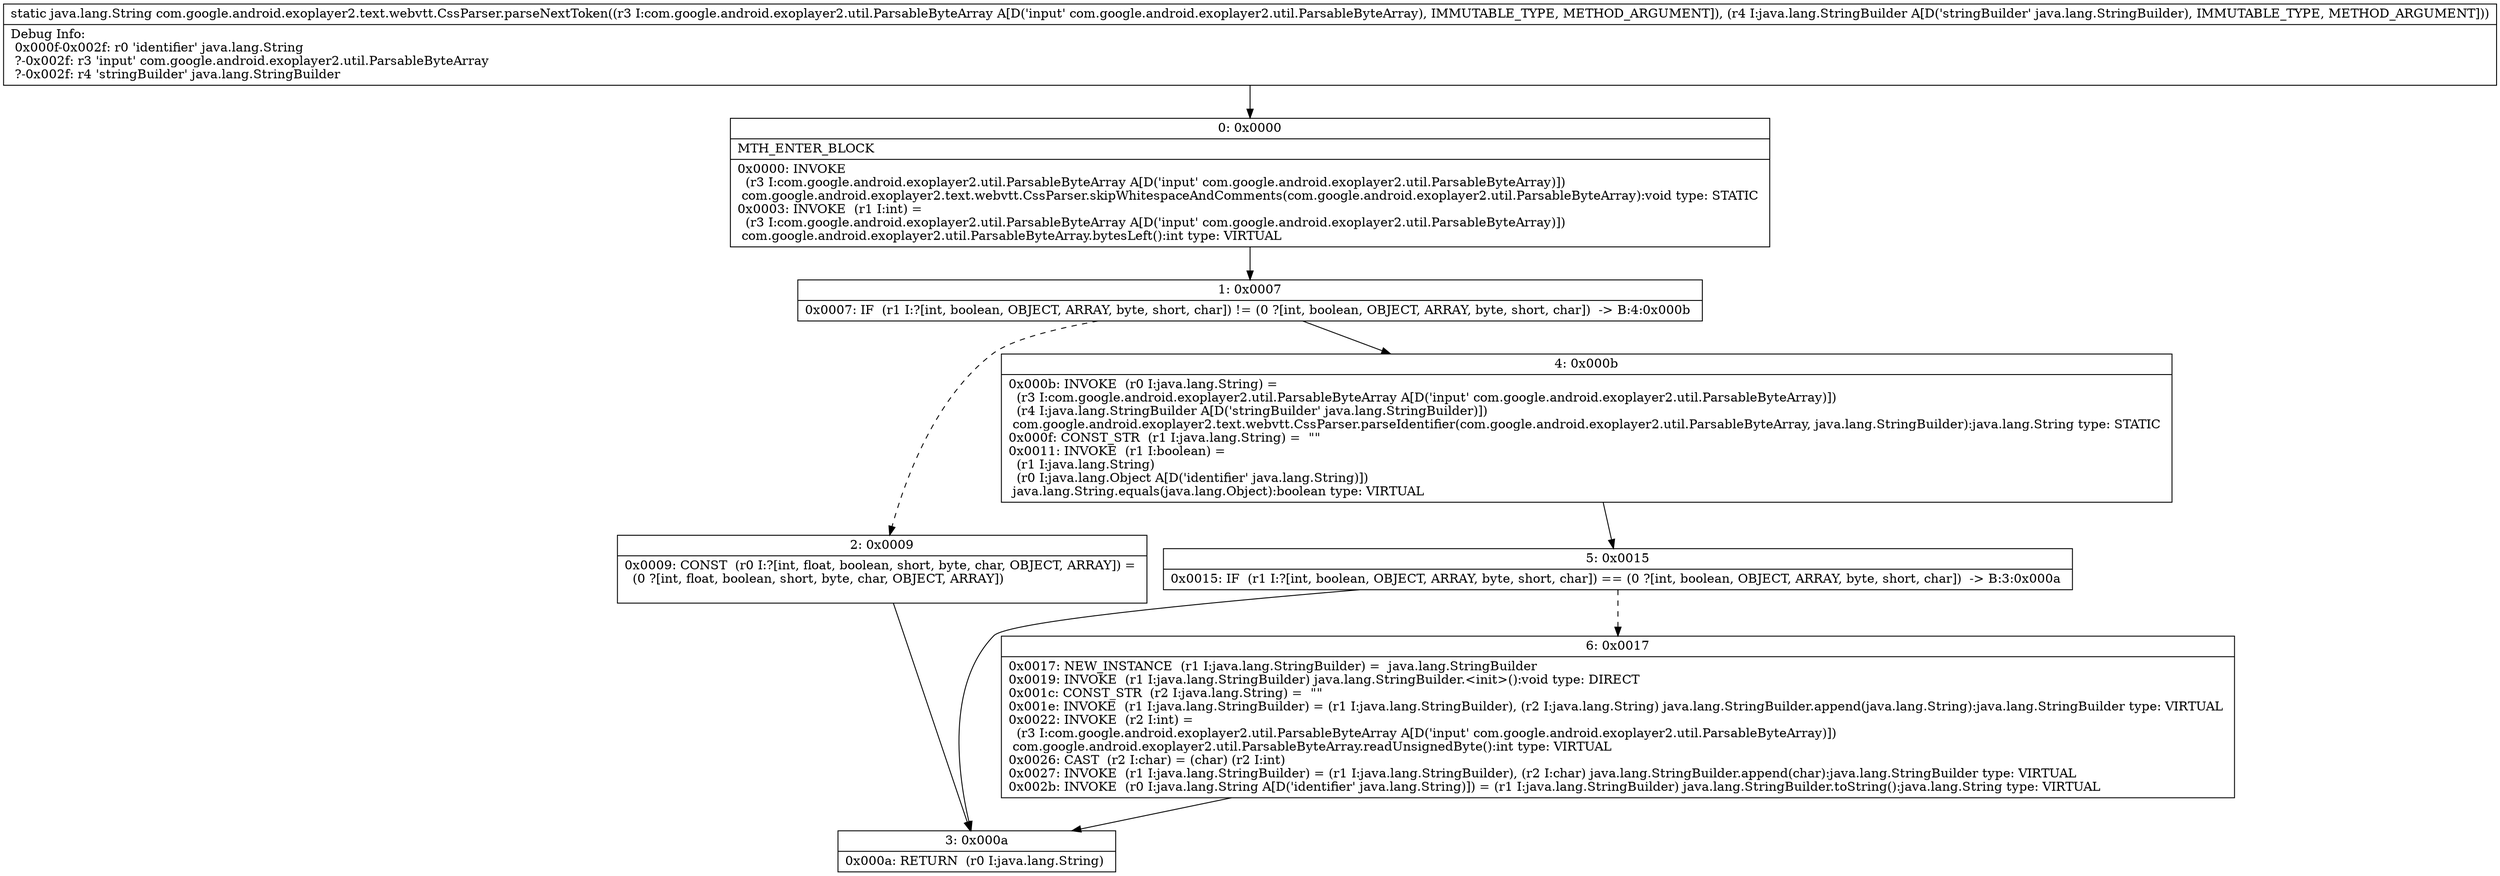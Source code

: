 digraph "CFG forcom.google.android.exoplayer2.text.webvtt.CssParser.parseNextToken(Lcom\/google\/android\/exoplayer2\/util\/ParsableByteArray;Ljava\/lang\/StringBuilder;)Ljava\/lang\/String;" {
Node_0 [shape=record,label="{0\:\ 0x0000|MTH_ENTER_BLOCK\l|0x0000: INVOKE  \l  (r3 I:com.google.android.exoplayer2.util.ParsableByteArray A[D('input' com.google.android.exoplayer2.util.ParsableByteArray)])\l com.google.android.exoplayer2.text.webvtt.CssParser.skipWhitespaceAndComments(com.google.android.exoplayer2.util.ParsableByteArray):void type: STATIC \l0x0003: INVOKE  (r1 I:int) = \l  (r3 I:com.google.android.exoplayer2.util.ParsableByteArray A[D('input' com.google.android.exoplayer2.util.ParsableByteArray)])\l com.google.android.exoplayer2.util.ParsableByteArray.bytesLeft():int type: VIRTUAL \l}"];
Node_1 [shape=record,label="{1\:\ 0x0007|0x0007: IF  (r1 I:?[int, boolean, OBJECT, ARRAY, byte, short, char]) != (0 ?[int, boolean, OBJECT, ARRAY, byte, short, char])  \-\> B:4:0x000b \l}"];
Node_2 [shape=record,label="{2\:\ 0x0009|0x0009: CONST  (r0 I:?[int, float, boolean, short, byte, char, OBJECT, ARRAY]) = \l  (0 ?[int, float, boolean, short, byte, char, OBJECT, ARRAY])\l \l}"];
Node_3 [shape=record,label="{3\:\ 0x000a|0x000a: RETURN  (r0 I:java.lang.String) \l}"];
Node_4 [shape=record,label="{4\:\ 0x000b|0x000b: INVOKE  (r0 I:java.lang.String) = \l  (r3 I:com.google.android.exoplayer2.util.ParsableByteArray A[D('input' com.google.android.exoplayer2.util.ParsableByteArray)])\l  (r4 I:java.lang.StringBuilder A[D('stringBuilder' java.lang.StringBuilder)])\l com.google.android.exoplayer2.text.webvtt.CssParser.parseIdentifier(com.google.android.exoplayer2.util.ParsableByteArray, java.lang.StringBuilder):java.lang.String type: STATIC \l0x000f: CONST_STR  (r1 I:java.lang.String) =  \"\" \l0x0011: INVOKE  (r1 I:boolean) = \l  (r1 I:java.lang.String)\l  (r0 I:java.lang.Object A[D('identifier' java.lang.String)])\l java.lang.String.equals(java.lang.Object):boolean type: VIRTUAL \l}"];
Node_5 [shape=record,label="{5\:\ 0x0015|0x0015: IF  (r1 I:?[int, boolean, OBJECT, ARRAY, byte, short, char]) == (0 ?[int, boolean, OBJECT, ARRAY, byte, short, char])  \-\> B:3:0x000a \l}"];
Node_6 [shape=record,label="{6\:\ 0x0017|0x0017: NEW_INSTANCE  (r1 I:java.lang.StringBuilder) =  java.lang.StringBuilder \l0x0019: INVOKE  (r1 I:java.lang.StringBuilder) java.lang.StringBuilder.\<init\>():void type: DIRECT \l0x001c: CONST_STR  (r2 I:java.lang.String) =  \"\" \l0x001e: INVOKE  (r1 I:java.lang.StringBuilder) = (r1 I:java.lang.StringBuilder), (r2 I:java.lang.String) java.lang.StringBuilder.append(java.lang.String):java.lang.StringBuilder type: VIRTUAL \l0x0022: INVOKE  (r2 I:int) = \l  (r3 I:com.google.android.exoplayer2.util.ParsableByteArray A[D('input' com.google.android.exoplayer2.util.ParsableByteArray)])\l com.google.android.exoplayer2.util.ParsableByteArray.readUnsignedByte():int type: VIRTUAL \l0x0026: CAST  (r2 I:char) = (char) (r2 I:int) \l0x0027: INVOKE  (r1 I:java.lang.StringBuilder) = (r1 I:java.lang.StringBuilder), (r2 I:char) java.lang.StringBuilder.append(char):java.lang.StringBuilder type: VIRTUAL \l0x002b: INVOKE  (r0 I:java.lang.String A[D('identifier' java.lang.String)]) = (r1 I:java.lang.StringBuilder) java.lang.StringBuilder.toString():java.lang.String type: VIRTUAL \l}"];
MethodNode[shape=record,label="{static java.lang.String com.google.android.exoplayer2.text.webvtt.CssParser.parseNextToken((r3 I:com.google.android.exoplayer2.util.ParsableByteArray A[D('input' com.google.android.exoplayer2.util.ParsableByteArray), IMMUTABLE_TYPE, METHOD_ARGUMENT]), (r4 I:java.lang.StringBuilder A[D('stringBuilder' java.lang.StringBuilder), IMMUTABLE_TYPE, METHOD_ARGUMENT]))  | Debug Info:\l  0x000f\-0x002f: r0 'identifier' java.lang.String\l  ?\-0x002f: r3 'input' com.google.android.exoplayer2.util.ParsableByteArray\l  ?\-0x002f: r4 'stringBuilder' java.lang.StringBuilder\l}"];
MethodNode -> Node_0;
Node_0 -> Node_1;
Node_1 -> Node_2[style=dashed];
Node_1 -> Node_4;
Node_2 -> Node_3;
Node_4 -> Node_5;
Node_5 -> Node_3;
Node_5 -> Node_6[style=dashed];
Node_6 -> Node_3;
}

